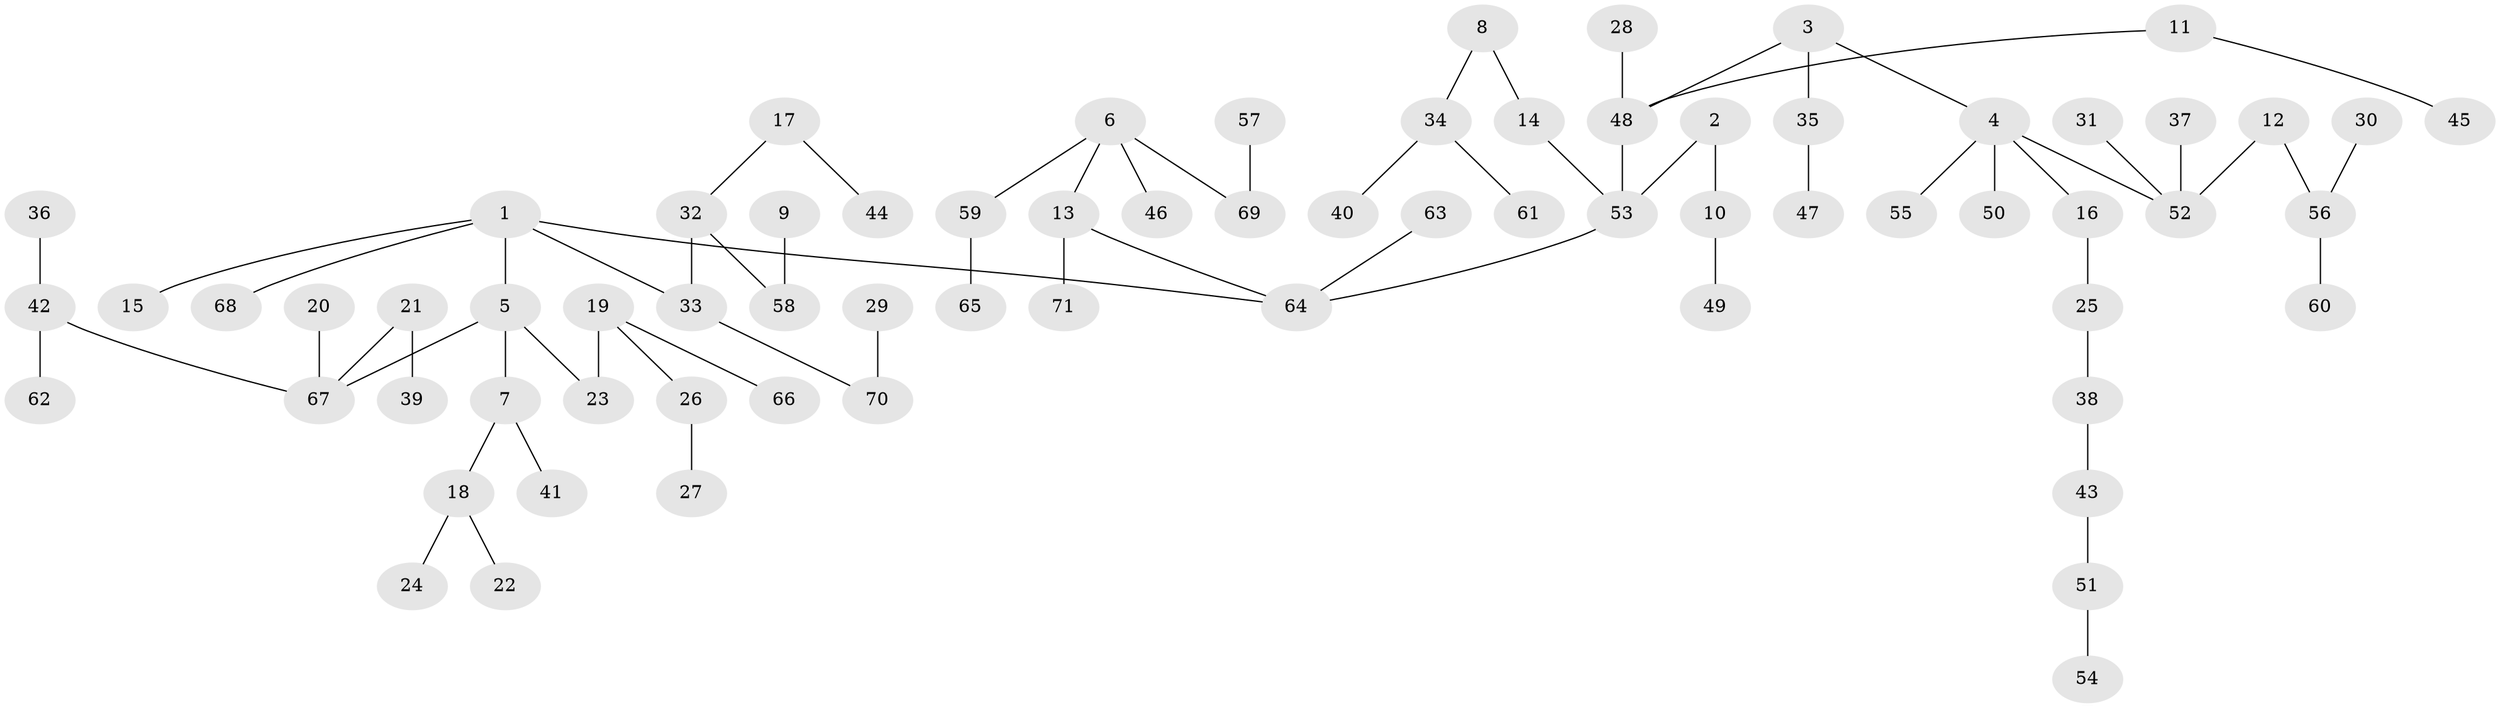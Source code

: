 // original degree distribution, {5: 0.06930693069306931, 2: 0.18811881188118812, 3: 0.13861386138613863, 4: 0.07920792079207921, 1: 0.5247524752475248}
// Generated by graph-tools (version 1.1) at 2025/37/03/04/25 23:37:15]
// undirected, 71 vertices, 70 edges
graph export_dot {
  node [color=gray90,style=filled];
  1;
  2;
  3;
  4;
  5;
  6;
  7;
  8;
  9;
  10;
  11;
  12;
  13;
  14;
  15;
  16;
  17;
  18;
  19;
  20;
  21;
  22;
  23;
  24;
  25;
  26;
  27;
  28;
  29;
  30;
  31;
  32;
  33;
  34;
  35;
  36;
  37;
  38;
  39;
  40;
  41;
  42;
  43;
  44;
  45;
  46;
  47;
  48;
  49;
  50;
  51;
  52;
  53;
  54;
  55;
  56;
  57;
  58;
  59;
  60;
  61;
  62;
  63;
  64;
  65;
  66;
  67;
  68;
  69;
  70;
  71;
  1 -- 5 [weight=1.0];
  1 -- 15 [weight=1.0];
  1 -- 33 [weight=1.0];
  1 -- 64 [weight=1.0];
  1 -- 68 [weight=1.0];
  2 -- 10 [weight=1.0];
  2 -- 53 [weight=1.0];
  3 -- 4 [weight=1.0];
  3 -- 35 [weight=1.0];
  3 -- 48 [weight=1.0];
  4 -- 16 [weight=1.0];
  4 -- 50 [weight=1.0];
  4 -- 52 [weight=1.0];
  4 -- 55 [weight=1.0];
  5 -- 7 [weight=1.0];
  5 -- 23 [weight=1.0];
  5 -- 67 [weight=1.0];
  6 -- 13 [weight=1.0];
  6 -- 46 [weight=1.0];
  6 -- 59 [weight=1.0];
  6 -- 69 [weight=1.0];
  7 -- 18 [weight=1.0];
  7 -- 41 [weight=1.0];
  8 -- 14 [weight=1.0];
  8 -- 34 [weight=1.0];
  9 -- 58 [weight=1.0];
  10 -- 49 [weight=1.0];
  11 -- 45 [weight=1.0];
  11 -- 48 [weight=1.0];
  12 -- 52 [weight=1.0];
  12 -- 56 [weight=1.0];
  13 -- 64 [weight=1.0];
  13 -- 71 [weight=1.0];
  14 -- 53 [weight=1.0];
  16 -- 25 [weight=1.0];
  17 -- 32 [weight=1.0];
  17 -- 44 [weight=1.0];
  18 -- 22 [weight=1.0];
  18 -- 24 [weight=1.0];
  19 -- 23 [weight=1.0];
  19 -- 26 [weight=1.0];
  19 -- 66 [weight=1.0];
  20 -- 67 [weight=1.0];
  21 -- 39 [weight=1.0];
  21 -- 67 [weight=1.0];
  25 -- 38 [weight=1.0];
  26 -- 27 [weight=1.0];
  28 -- 48 [weight=1.0];
  29 -- 70 [weight=1.0];
  30 -- 56 [weight=1.0];
  31 -- 52 [weight=1.0];
  32 -- 33 [weight=1.0];
  32 -- 58 [weight=1.0];
  33 -- 70 [weight=1.0];
  34 -- 40 [weight=1.0];
  34 -- 61 [weight=1.0];
  35 -- 47 [weight=1.0];
  36 -- 42 [weight=1.0];
  37 -- 52 [weight=1.0];
  38 -- 43 [weight=1.0];
  42 -- 62 [weight=1.0];
  42 -- 67 [weight=1.0];
  43 -- 51 [weight=1.0];
  48 -- 53 [weight=1.0];
  51 -- 54 [weight=1.0];
  53 -- 64 [weight=1.0];
  56 -- 60 [weight=1.0];
  57 -- 69 [weight=1.0];
  59 -- 65 [weight=1.0];
  63 -- 64 [weight=1.0];
}
